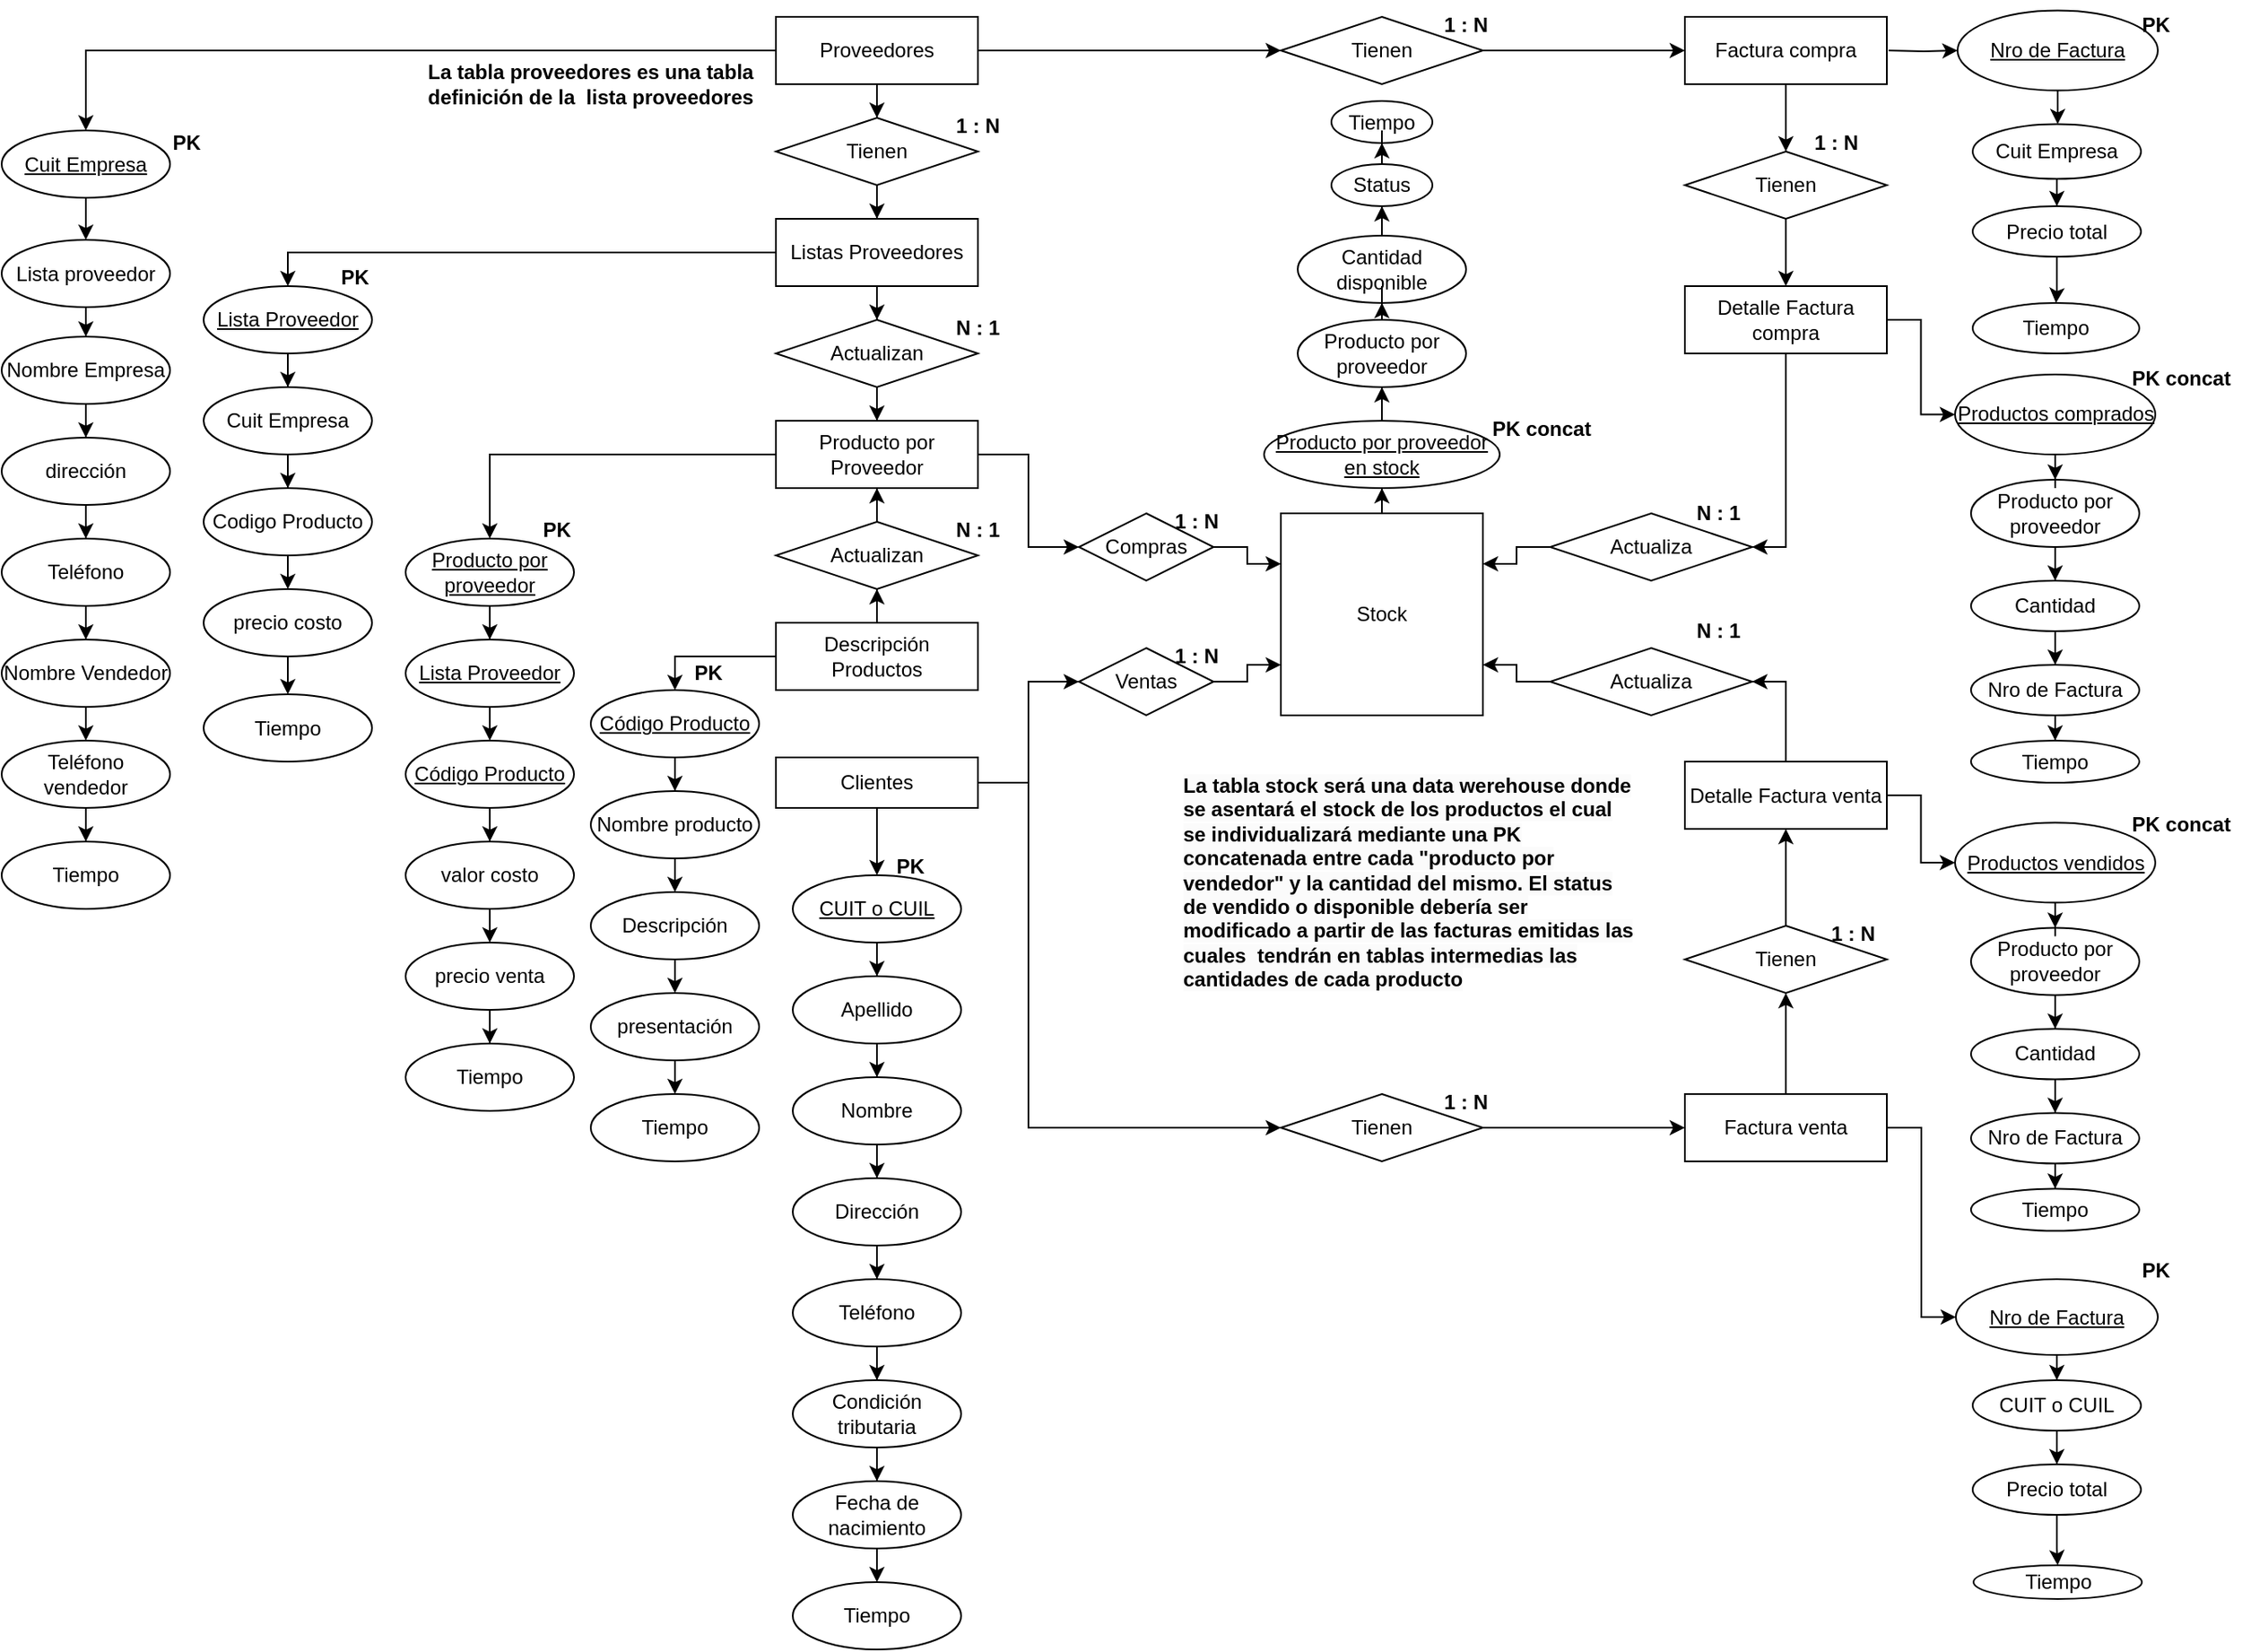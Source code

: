 <mxfile version="21.2.8" type="device">
  <diagram id="FgPYdcFYgUgnHkmNDLdw" name="Página-1">
    <mxGraphModel dx="724" dy="878" grid="1" gridSize="10" guides="1" tooltips="1" connect="1" arrows="1" fold="1" page="1" pageScale="1" pageWidth="827" pageHeight="1169" math="0" shadow="0">
      <root>
        <mxCell id="0" />
        <mxCell id="1" parent="0" />
        <mxCell id="XaFl8BIAk3fpNfS8gTh8-29" style="edgeStyle=orthogonalEdgeStyle;rounded=0;orthogonalLoop=1;jettySize=auto;html=1;" parent="1" source="XaFl8BIAk3fpNfS8gTh8-16" target="XaFl8BIAk3fpNfS8gTh8-20" edge="1">
          <mxGeometry relative="1" as="geometry" />
        </mxCell>
        <mxCell id="XaFl8BIAk3fpNfS8gTh8-33" style="edgeStyle=orthogonalEdgeStyle;rounded=0;orthogonalLoop=1;jettySize=auto;html=1;" parent="1" source="XaFl8BIAk3fpNfS8gTh8-16" target="XaFl8BIAk3fpNfS8gTh8-17" edge="1">
          <mxGeometry relative="1" as="geometry" />
        </mxCell>
        <mxCell id="iETQVbHVjCS1s0NTEEo1-16" style="edgeStyle=orthogonalEdgeStyle;rounded=0;orthogonalLoop=1;jettySize=auto;html=1;entryX=0;entryY=0.5;entryDx=0;entryDy=0;" parent="1" source="XaFl8BIAk3fpNfS8gTh8-16" target="iETQVbHVjCS1s0NTEEo1-15" edge="1">
          <mxGeometry relative="1" as="geometry" />
        </mxCell>
        <mxCell id="XaFl8BIAk3fpNfS8gTh8-16" value="Proveedores" style="whiteSpace=wrap;html=1;align=center;" parent="1" vertex="1">
          <mxGeometry x="500" y="120" width="120" height="40" as="geometry" />
        </mxCell>
        <mxCell id="XaFl8BIAk3fpNfS8gTh8-45" style="edgeStyle=orthogonalEdgeStyle;rounded=0;orthogonalLoop=1;jettySize=auto;html=1;entryX=0.5;entryY=0;entryDx=0;entryDy=0;" parent="1" source="XaFl8BIAk3fpNfS8gTh8-17" target="XaFl8BIAk3fpNfS8gTh8-44" edge="1">
          <mxGeometry relative="1" as="geometry" />
        </mxCell>
        <mxCell id="XaFl8BIAk3fpNfS8gTh8-17" value="Tienen" style="shape=rhombus;perimeter=rhombusPerimeter;whiteSpace=wrap;html=1;align=center;" parent="1" vertex="1">
          <mxGeometry x="500" y="180" width="120" height="40" as="geometry" />
        </mxCell>
        <mxCell id="iETQVbHVjCS1s0NTEEo1-64" style="edgeStyle=orthogonalEdgeStyle;rounded=0;orthogonalLoop=1;jettySize=auto;html=1;entryX=0.5;entryY=0;entryDx=0;entryDy=0;" parent="1" source="XaFl8BIAk3fpNfS8gTh8-20" target="XaFl8BIAk3fpNfS8gTh8-31" edge="1">
          <mxGeometry relative="1" as="geometry" />
        </mxCell>
        <mxCell id="XaFl8BIAk3fpNfS8gTh8-20" value="Cuit Empresa" style="ellipse;whiteSpace=wrap;html=1;align=center;fontStyle=4;" parent="1" vertex="1">
          <mxGeometry x="40" y="187.5" width="100" height="40" as="geometry" />
        </mxCell>
        <mxCell id="XaFl8BIAk3fpNfS8gTh8-21" value="" style="edgeStyle=orthogonalEdgeStyle;rounded=0;orthogonalLoop=1;jettySize=auto;html=1;" parent="1" source="XaFl8BIAk3fpNfS8gTh8-22" target="XaFl8BIAk3fpNfS8gTh8-25" edge="1">
          <mxGeometry relative="1" as="geometry" />
        </mxCell>
        <mxCell id="XaFl8BIAk3fpNfS8gTh8-22" value="dirección" style="ellipse;whiteSpace=wrap;html=1;align=center;" parent="1" vertex="1">
          <mxGeometry x="40" y="370" width="100" height="40" as="geometry" />
        </mxCell>
        <mxCell id="XaFl8BIAk3fpNfS8gTh8-23" style="edgeStyle=orthogonalEdgeStyle;rounded=0;orthogonalLoop=1;jettySize=auto;html=1;entryX=0.5;entryY=0;entryDx=0;entryDy=0;" parent="1" target="XaFl8BIAk3fpNfS8gTh8-27" edge="1">
          <mxGeometry relative="1" as="geometry">
            <mxPoint x="90" y="520" as="sourcePoint" />
          </mxGeometry>
        </mxCell>
        <mxCell id="XaFl8BIAk3fpNfS8gTh8-24" style="edgeStyle=orthogonalEdgeStyle;rounded=0;orthogonalLoop=1;jettySize=auto;html=1;entryX=0.5;entryY=0;entryDx=0;entryDy=0;" parent="1" source="XaFl8BIAk3fpNfS8gTh8-25" target="XaFl8BIAk3fpNfS8gTh8-28" edge="1">
          <mxGeometry relative="1" as="geometry" />
        </mxCell>
        <mxCell id="XaFl8BIAk3fpNfS8gTh8-25" value="Teléfono" style="ellipse;whiteSpace=wrap;html=1;align=center;" parent="1" vertex="1">
          <mxGeometry x="40" y="430" width="100" height="40" as="geometry" />
        </mxCell>
        <mxCell id="iETQVbHVjCS1s0NTEEo1-71" style="edgeStyle=orthogonalEdgeStyle;rounded=0;orthogonalLoop=1;jettySize=auto;html=1;entryX=0.5;entryY=0;entryDx=0;entryDy=0;" parent="1" source="XaFl8BIAk3fpNfS8gTh8-27" target="iETQVbHVjCS1s0NTEEo1-70" edge="1">
          <mxGeometry relative="1" as="geometry" />
        </mxCell>
        <mxCell id="XaFl8BIAk3fpNfS8gTh8-27" value="Teléfono vendedor" style="ellipse;whiteSpace=wrap;html=1;align=center;" parent="1" vertex="1">
          <mxGeometry x="40" y="550" width="100" height="40" as="geometry" />
        </mxCell>
        <mxCell id="XaFl8BIAk3fpNfS8gTh8-28" value="Nombre Vendedor" style="ellipse;whiteSpace=wrap;html=1;align=center;" parent="1" vertex="1">
          <mxGeometry x="40" y="490" width="100" height="40" as="geometry" />
        </mxCell>
        <mxCell id="XaFl8BIAk3fpNfS8gTh8-30" value="&lt;b&gt;PK&lt;/b&gt;" style="text;html=1;strokeColor=none;fillColor=none;align=center;verticalAlign=middle;whiteSpace=wrap;rounded=0;" parent="1" vertex="1">
          <mxGeometry x="120" y="180" width="60" height="30" as="geometry" />
        </mxCell>
        <mxCell id="iETQVbHVjCS1s0NTEEo1-68" style="edgeStyle=orthogonalEdgeStyle;rounded=0;orthogonalLoop=1;jettySize=auto;html=1;entryX=0.5;entryY=0;entryDx=0;entryDy=0;" parent="1" source="XaFl8BIAk3fpNfS8gTh8-31" target="iETQVbHVjCS1s0NTEEo1-67" edge="1">
          <mxGeometry relative="1" as="geometry" />
        </mxCell>
        <mxCell id="XaFl8BIAk3fpNfS8gTh8-31" value="Lista proveedor" style="ellipse;whiteSpace=wrap;html=1;align=center;" parent="1" vertex="1">
          <mxGeometry x="40" y="252.5" width="100" height="40" as="geometry" />
        </mxCell>
        <mxCell id="XaFl8BIAk3fpNfS8gTh8-51" style="edgeStyle=orthogonalEdgeStyle;rounded=0;orthogonalLoop=1;jettySize=auto;html=1;entryX=0.5;entryY=0;entryDx=0;entryDy=0;" parent="1" source="XaFl8BIAk3fpNfS8gTh8-35" target="XaFl8BIAk3fpNfS8gTh8-43" edge="1">
          <mxGeometry relative="1" as="geometry" />
        </mxCell>
        <mxCell id="XaFl8BIAk3fpNfS8gTh8-35" value="Lista Proveedor" style="ellipse;whiteSpace=wrap;html=1;align=center;fontStyle=4;" parent="1" vertex="1">
          <mxGeometry x="160" y="280" width="100" height="40" as="geometry" />
        </mxCell>
        <mxCell id="XaFl8BIAk3fpNfS8gTh8-37" value="Codigo Producto" style="ellipse;whiteSpace=wrap;html=1;align=center;" parent="1" vertex="1">
          <mxGeometry x="160" y="400" width="100" height="40" as="geometry" />
        </mxCell>
        <mxCell id="XaFl8BIAk3fpNfS8gTh8-40" value="&lt;b&gt;PK&lt;/b&gt;" style="text;html=1;strokeColor=none;fillColor=none;align=center;verticalAlign=middle;whiteSpace=wrap;rounded=0;" parent="1" vertex="1">
          <mxGeometry x="220" y="260" width="60" height="30" as="geometry" />
        </mxCell>
        <mxCell id="XaFl8BIAk3fpNfS8gTh8-42" style="edgeStyle=orthogonalEdgeStyle;rounded=0;orthogonalLoop=1;jettySize=auto;html=1;entryX=0.5;entryY=0;entryDx=0;entryDy=0;" parent="1" source="XaFl8BIAk3fpNfS8gTh8-43" target="XaFl8BIAk3fpNfS8gTh8-37" edge="1">
          <mxGeometry relative="1" as="geometry" />
        </mxCell>
        <mxCell id="XaFl8BIAk3fpNfS8gTh8-43" value="Cuit Empresa" style="ellipse;whiteSpace=wrap;html=1;align=center;" parent="1" vertex="1">
          <mxGeometry x="160" y="340" width="100" height="40" as="geometry" />
        </mxCell>
        <mxCell id="XaFl8BIAk3fpNfS8gTh8-46" style="edgeStyle=orthogonalEdgeStyle;rounded=0;orthogonalLoop=1;jettySize=auto;html=1;exitX=0;exitY=0.5;exitDx=0;exitDy=0;entryX=0.5;entryY=0;entryDx=0;entryDy=0;" parent="1" source="XaFl8BIAk3fpNfS8gTh8-44" target="XaFl8BIAk3fpNfS8gTh8-35" edge="1">
          <mxGeometry relative="1" as="geometry" />
        </mxCell>
        <mxCell id="XaFl8BIAk3fpNfS8gTh8-50" style="edgeStyle=orthogonalEdgeStyle;rounded=0;orthogonalLoop=1;jettySize=auto;html=1;entryX=0.5;entryY=0;entryDx=0;entryDy=0;" parent="1" source="XaFl8BIAk3fpNfS8gTh8-44" target="XaFl8BIAk3fpNfS8gTh8-48" edge="1">
          <mxGeometry relative="1" as="geometry" />
        </mxCell>
        <mxCell id="XaFl8BIAk3fpNfS8gTh8-44" value="Listas Proveedores" style="whiteSpace=wrap;html=1;align=center;" parent="1" vertex="1">
          <mxGeometry x="500" y="240" width="120" height="40" as="geometry" />
        </mxCell>
        <mxCell id="XaFl8BIAk3fpNfS8gTh8-47" style="edgeStyle=orthogonalEdgeStyle;rounded=0;orthogonalLoop=1;jettySize=auto;html=1;entryX=0.5;entryY=0;entryDx=0;entryDy=0;" parent="1" source="XaFl8BIAk3fpNfS8gTh8-48" target="XaFl8BIAk3fpNfS8gTh8-49" edge="1">
          <mxGeometry relative="1" as="geometry" />
        </mxCell>
        <mxCell id="XaFl8BIAk3fpNfS8gTh8-48" value="Actualizan" style="shape=rhombus;perimeter=rhombusPerimeter;whiteSpace=wrap;html=1;align=center;" parent="1" vertex="1">
          <mxGeometry x="500" y="300" width="120" height="40" as="geometry" />
        </mxCell>
        <mxCell id="XaFl8BIAk3fpNfS8gTh8-83" style="edgeStyle=orthogonalEdgeStyle;rounded=0;orthogonalLoop=1;jettySize=auto;html=1;entryX=0.5;entryY=0;entryDx=0;entryDy=0;" parent="1" source="XaFl8BIAk3fpNfS8gTh8-49" target="XaFl8BIAk3fpNfS8gTh8-61" edge="1">
          <mxGeometry relative="1" as="geometry" />
        </mxCell>
        <mxCell id="XaFl8BIAk3fpNfS8gTh8-102" style="edgeStyle=orthogonalEdgeStyle;rounded=0;orthogonalLoop=1;jettySize=auto;html=1;entryX=0;entryY=0.5;entryDx=0;entryDy=0;" parent="1" source="XaFl8BIAk3fpNfS8gTh8-49" target="XaFl8BIAk3fpNfS8gTh8-100" edge="1">
          <mxGeometry relative="1" as="geometry" />
        </mxCell>
        <mxCell id="XaFl8BIAk3fpNfS8gTh8-49" value="Producto por Proveedor" style="whiteSpace=wrap;html=1;align=center;" parent="1" vertex="1">
          <mxGeometry x="500" y="360" width="120" height="40" as="geometry" />
        </mxCell>
        <mxCell id="XaFl8BIAk3fpNfS8gTh8-55" style="edgeStyle=orthogonalEdgeStyle;rounded=0;orthogonalLoop=1;jettySize=auto;html=1;entryX=0.5;entryY=1;entryDx=0;entryDy=0;" parent="1" source="XaFl8BIAk3fpNfS8gTh8-53" target="XaFl8BIAk3fpNfS8gTh8-49" edge="1">
          <mxGeometry relative="1" as="geometry" />
        </mxCell>
        <mxCell id="XaFl8BIAk3fpNfS8gTh8-53" value="Actualizan" style="shape=rhombus;perimeter=rhombusPerimeter;whiteSpace=wrap;html=1;align=center;" parent="1" vertex="1">
          <mxGeometry x="500" y="420" width="120" height="40" as="geometry" />
        </mxCell>
        <mxCell id="XaFl8BIAk3fpNfS8gTh8-58" style="edgeStyle=orthogonalEdgeStyle;rounded=0;orthogonalLoop=1;jettySize=auto;html=1;entryX=0.5;entryY=1;entryDx=0;entryDy=0;" parent="1" source="XaFl8BIAk3fpNfS8gTh8-54" target="XaFl8BIAk3fpNfS8gTh8-53" edge="1">
          <mxGeometry relative="1" as="geometry" />
        </mxCell>
        <mxCell id="XaFl8BIAk3fpNfS8gTh8-84" style="edgeStyle=orthogonalEdgeStyle;rounded=0;orthogonalLoop=1;jettySize=auto;html=1;entryX=0.5;entryY=0;entryDx=0;entryDy=0;" parent="1" source="XaFl8BIAk3fpNfS8gTh8-54" target="XaFl8BIAk3fpNfS8gTh8-79" edge="1">
          <mxGeometry relative="1" as="geometry" />
        </mxCell>
        <mxCell id="XaFl8BIAk3fpNfS8gTh8-54" value="Descripción Productos" style="whiteSpace=wrap;html=1;align=center;" parent="1" vertex="1">
          <mxGeometry x="500" y="480" width="120" height="40" as="geometry" />
        </mxCell>
        <mxCell id="XaFl8BIAk3fpNfS8gTh8-56" value="&lt;b&gt;1 : N&lt;/b&gt;" style="text;html=1;strokeColor=none;fillColor=none;align=center;verticalAlign=middle;whiteSpace=wrap;rounded=0;" parent="1" vertex="1">
          <mxGeometry x="590" y="170" width="60" height="30" as="geometry" />
        </mxCell>
        <mxCell id="XaFl8BIAk3fpNfS8gTh8-57" value="&lt;b&gt;N : 1&lt;/b&gt;" style="text;html=1;strokeColor=none;fillColor=none;align=center;verticalAlign=middle;whiteSpace=wrap;rounded=0;" parent="1" vertex="1">
          <mxGeometry x="590" y="290" width="60" height="30" as="geometry" />
        </mxCell>
        <mxCell id="XaFl8BIAk3fpNfS8gTh8-60" style="edgeStyle=orthogonalEdgeStyle;rounded=0;orthogonalLoop=1;jettySize=auto;html=1;entryX=0.5;entryY=0;entryDx=0;entryDy=0;" parent="1" source="XaFl8BIAk3fpNfS8gTh8-61" target="XaFl8BIAk3fpNfS8gTh8-63" edge="1">
          <mxGeometry relative="1" as="geometry" />
        </mxCell>
        <mxCell id="XaFl8BIAk3fpNfS8gTh8-61" value="Producto por proveedor" style="ellipse;whiteSpace=wrap;html=1;align=center;fontStyle=4;" parent="1" vertex="1">
          <mxGeometry x="280" y="430" width="100" height="40" as="geometry" />
        </mxCell>
        <mxCell id="XaFl8BIAk3fpNfS8gTh8-62" value="" style="edgeStyle=orthogonalEdgeStyle;rounded=0;orthogonalLoop=1;jettySize=auto;html=1;" parent="1" source="XaFl8BIAk3fpNfS8gTh8-63" edge="1">
          <mxGeometry relative="1" as="geometry">
            <mxPoint x="330" y="550" as="targetPoint" />
          </mxGeometry>
        </mxCell>
        <mxCell id="XaFl8BIAk3fpNfS8gTh8-63" value="&lt;span style=&quot;text-decoration-line: underline;&quot;&gt;Lista Proveedor&lt;/span&gt;" style="ellipse;whiteSpace=wrap;html=1;align=center;" parent="1" vertex="1">
          <mxGeometry x="280" y="490" width="100" height="40" as="geometry" />
        </mxCell>
        <mxCell id="XaFl8BIAk3fpNfS8gTh8-64" value="valor costo" style="ellipse;whiteSpace=wrap;html=1;align=center;" parent="1" vertex="1">
          <mxGeometry x="280" y="610" width="100" height="40" as="geometry" />
        </mxCell>
        <mxCell id="XaFl8BIAk3fpNfS8gTh8-65" style="edgeStyle=orthogonalEdgeStyle;rounded=0;orthogonalLoop=1;jettySize=auto;html=1;entryX=0.5;entryY=0;entryDx=0;entryDy=0;" parent="1" target="XaFl8BIAk3fpNfS8gTh8-68" edge="1">
          <mxGeometry relative="1" as="geometry">
            <mxPoint x="440" y="680" as="sourcePoint" />
          </mxGeometry>
        </mxCell>
        <mxCell id="XaFl8BIAk3fpNfS8gTh8-86" style="edgeStyle=orthogonalEdgeStyle;rounded=0;orthogonalLoop=1;jettySize=auto;html=1;entryX=0.5;entryY=0;entryDx=0;entryDy=0;" parent="1" source="XaFl8BIAk3fpNfS8gTh8-66" target="XaFl8BIAk3fpNfS8gTh8-64" edge="1">
          <mxGeometry relative="1" as="geometry" />
        </mxCell>
        <mxCell id="XaFl8BIAk3fpNfS8gTh8-66" value="&lt;span style=&quot;text-decoration-line: underline;&quot;&gt;Código Producto&lt;/span&gt;" style="ellipse;whiteSpace=wrap;html=1;align=center;" parent="1" vertex="1">
          <mxGeometry x="280" y="550" width="100" height="40" as="geometry" />
        </mxCell>
        <mxCell id="XaFl8BIAk3fpNfS8gTh8-68" value="presentación" style="ellipse;whiteSpace=wrap;html=1;align=center;" parent="1" vertex="1">
          <mxGeometry x="390" y="700" width="100" height="40" as="geometry" />
        </mxCell>
        <mxCell id="XaFl8BIAk3fpNfS8gTh8-76" value="&lt;b&gt;La tabla proveedores es una tabla definición de la&amp;nbsp; lista proveedores&lt;/b&gt;" style="text;html=1;strokeColor=none;fillColor=none;align=center;verticalAlign=middle;whiteSpace=wrap;rounded=0;" parent="1" vertex="1">
          <mxGeometry x="290" y="120" width="200" height="80" as="geometry" />
        </mxCell>
        <mxCell id="XaFl8BIAk3fpNfS8gTh8-77" value="&lt;b&gt;PK&lt;/b&gt;" style="text;html=1;strokeColor=none;fillColor=none;align=center;verticalAlign=middle;whiteSpace=wrap;rounded=0;" parent="1" vertex="1">
          <mxGeometry x="340" y="410" width="60" height="30" as="geometry" />
        </mxCell>
        <mxCell id="XaFl8BIAk3fpNfS8gTh8-78" style="edgeStyle=orthogonalEdgeStyle;rounded=0;orthogonalLoop=1;jettySize=auto;html=1;entryX=0.5;entryY=0;entryDx=0;entryDy=0;" parent="1" source="XaFl8BIAk3fpNfS8gTh8-79" target="XaFl8BIAk3fpNfS8gTh8-81" edge="1">
          <mxGeometry relative="1" as="geometry" />
        </mxCell>
        <mxCell id="XaFl8BIAk3fpNfS8gTh8-79" value="Código Producto" style="ellipse;whiteSpace=wrap;html=1;align=center;fontStyle=4;" parent="1" vertex="1">
          <mxGeometry x="390" y="520" width="100" height="40" as="geometry" />
        </mxCell>
        <mxCell id="XaFl8BIAk3fpNfS8gTh8-80" value="" style="edgeStyle=orthogonalEdgeStyle;rounded=0;orthogonalLoop=1;jettySize=auto;html=1;" parent="1" source="XaFl8BIAk3fpNfS8gTh8-81" edge="1">
          <mxGeometry relative="1" as="geometry">
            <mxPoint x="440" y="640" as="targetPoint" />
          </mxGeometry>
        </mxCell>
        <mxCell id="XaFl8BIAk3fpNfS8gTh8-81" value="Nombre producto" style="ellipse;whiteSpace=wrap;html=1;align=center;" parent="1" vertex="1">
          <mxGeometry x="390" y="580" width="100" height="40" as="geometry" />
        </mxCell>
        <mxCell id="XaFl8BIAk3fpNfS8gTh8-82" value="Descripción" style="ellipse;whiteSpace=wrap;html=1;align=center;" parent="1" vertex="1">
          <mxGeometry x="390" y="640" width="100" height="40" as="geometry" />
        </mxCell>
        <mxCell id="XaFl8BIAk3fpNfS8gTh8-85" value="&lt;b&gt;PK&lt;/b&gt;" style="text;html=1;strokeColor=none;fillColor=none;align=center;verticalAlign=middle;whiteSpace=wrap;rounded=0;" parent="1" vertex="1">
          <mxGeometry x="430" y="495" width="60" height="30" as="geometry" />
        </mxCell>
        <mxCell id="XaFl8BIAk3fpNfS8gTh8-87" value="&lt;b&gt;N : 1&lt;/b&gt;" style="text;html=1;strokeColor=none;fillColor=none;align=center;verticalAlign=middle;whiteSpace=wrap;rounded=0;" parent="1" vertex="1">
          <mxGeometry x="590" y="410" width="60" height="30" as="geometry" />
        </mxCell>
        <mxCell id="XaFl8BIAk3fpNfS8gTh8-149" style="edgeStyle=orthogonalEdgeStyle;rounded=0;orthogonalLoop=1;jettySize=auto;html=1;entryX=1;entryY=0.25;entryDx=0;entryDy=0;" parent="1" source="XaFl8BIAk3fpNfS8gTh8-88" target="XaFl8BIAk3fpNfS8gTh8-101" edge="1">
          <mxGeometry relative="1" as="geometry" />
        </mxCell>
        <mxCell id="XaFl8BIAk3fpNfS8gTh8-88" value="Actualiza" style="shape=rhombus;perimeter=rhombusPerimeter;whiteSpace=wrap;html=1;align=center;" parent="1" vertex="1">
          <mxGeometry x="960" y="415" width="120" height="40" as="geometry" />
        </mxCell>
        <mxCell id="XaFl8BIAk3fpNfS8gTh8-104" style="edgeStyle=orthogonalEdgeStyle;rounded=0;orthogonalLoop=1;jettySize=auto;html=1;entryX=1;entryY=0.5;entryDx=0;entryDy=0;" parent="1" source="XaFl8BIAk3fpNfS8gTh8-91" target="XaFl8BIAk3fpNfS8gTh8-88" edge="1">
          <mxGeometry relative="1" as="geometry" />
        </mxCell>
        <mxCell id="QpstG0lsvjWGtShzFf4e-35" style="edgeStyle=orthogonalEdgeStyle;rounded=0;orthogonalLoop=1;jettySize=auto;html=1;entryX=0;entryY=0.5;entryDx=0;entryDy=0;" edge="1" parent="1" source="XaFl8BIAk3fpNfS8gTh8-91" target="QpstG0lsvjWGtShzFf4e-34">
          <mxGeometry relative="1" as="geometry" />
        </mxCell>
        <mxCell id="XaFl8BIAk3fpNfS8gTh8-91" value="Detalle Factura compra" style="whiteSpace=wrap;html=1;align=center;" parent="1" vertex="1">
          <mxGeometry x="1040" y="280" width="120" height="40" as="geometry" />
        </mxCell>
        <mxCell id="XaFl8BIAk3fpNfS8gTh8-145" style="edgeStyle=orthogonalEdgeStyle;rounded=0;orthogonalLoop=1;jettySize=auto;html=1;entryX=0;entryY=0.25;entryDx=0;entryDy=0;" parent="1" source="XaFl8BIAk3fpNfS8gTh8-100" target="XaFl8BIAk3fpNfS8gTh8-101" edge="1">
          <mxGeometry relative="1" as="geometry" />
        </mxCell>
        <mxCell id="XaFl8BIAk3fpNfS8gTh8-100" value="Compras" style="shape=rhombus;perimeter=rhombusPerimeter;whiteSpace=wrap;html=1;align=center;" parent="1" vertex="1">
          <mxGeometry x="680" y="415" width="80" height="40" as="geometry" />
        </mxCell>
        <mxCell id="QpstG0lsvjWGtShzFf4e-1" style="edgeStyle=orthogonalEdgeStyle;rounded=0;orthogonalLoop=1;jettySize=auto;html=1;entryX=0.5;entryY=1;entryDx=0;entryDy=0;" edge="1" parent="1" source="XaFl8BIAk3fpNfS8gTh8-101" target="XaFl8BIAk3fpNfS8gTh8-109">
          <mxGeometry relative="1" as="geometry" />
        </mxCell>
        <mxCell id="XaFl8BIAk3fpNfS8gTh8-101" value="Stock" style="whiteSpace=wrap;html=1;align=center;" parent="1" vertex="1">
          <mxGeometry x="800" y="415" width="120" height="120" as="geometry" />
        </mxCell>
        <mxCell id="XaFl8BIAk3fpNfS8gTh8-105" value="&lt;b&gt;1 : N&lt;/b&gt;" style="text;html=1;strokeColor=none;fillColor=none;align=center;verticalAlign=middle;whiteSpace=wrap;rounded=0;" parent="1" vertex="1">
          <mxGeometry x="720" y="405" width="60" height="30" as="geometry" />
        </mxCell>
        <mxCell id="XaFl8BIAk3fpNfS8gTh8-106" value="&lt;b&gt;N : 1&lt;/b&gt;" style="text;html=1;strokeColor=none;fillColor=none;align=center;verticalAlign=middle;whiteSpace=wrap;rounded=0;" parent="1" vertex="1">
          <mxGeometry x="1030" y="400" width="60" height="30" as="geometry" />
        </mxCell>
        <mxCell id="QpstG0lsvjWGtShzFf4e-6" style="edgeStyle=orthogonalEdgeStyle;rounded=0;orthogonalLoop=1;jettySize=auto;html=1;entryX=0.5;entryY=1;entryDx=0;entryDy=0;" edge="1" parent="1" source="XaFl8BIAk3fpNfS8gTh8-109" target="QpstG0lsvjWGtShzFf4e-3">
          <mxGeometry relative="1" as="geometry" />
        </mxCell>
        <mxCell id="XaFl8BIAk3fpNfS8gTh8-109" value="Producto por proveedor en stock" style="ellipse;whiteSpace=wrap;html=1;align=center;fontStyle=4;" parent="1" vertex="1">
          <mxGeometry x="790" y="360" width="140" height="40" as="geometry" />
        </mxCell>
        <mxCell id="QpstG0lsvjWGtShzFf4e-14" style="edgeStyle=orthogonalEdgeStyle;rounded=0;orthogonalLoop=1;jettySize=auto;html=1;entryX=0.5;entryY=1;entryDx=0;entryDy=0;" edge="1" parent="1" source="XaFl8BIAk3fpNfS8gTh8-112" target="QpstG0lsvjWGtShzFf4e-13">
          <mxGeometry relative="1" as="geometry" />
        </mxCell>
        <mxCell id="XaFl8BIAk3fpNfS8gTh8-112" value="Cantidad disponible" style="ellipse;whiteSpace=wrap;html=1;align=center;" parent="1" vertex="1">
          <mxGeometry x="810" y="250" width="100" height="40" as="geometry" />
        </mxCell>
        <mxCell id="XaFl8BIAk3fpNfS8gTh8-120" value="&lt;b&gt;PK concat&lt;/b&gt;" style="text;html=1;strokeColor=none;fillColor=none;align=center;verticalAlign=middle;whiteSpace=wrap;rounded=0;" parent="1" vertex="1">
          <mxGeometry x="910" y="350" width="90" height="30" as="geometry" />
        </mxCell>
        <mxCell id="XaFl8BIAk3fpNfS8gTh8-121" style="edgeStyle=orthogonalEdgeStyle;rounded=0;orthogonalLoop=1;jettySize=auto;html=1;" parent="1" source="XaFl8BIAk3fpNfS8gTh8-122" target="XaFl8BIAk3fpNfS8gTh8-124" edge="1">
          <mxGeometry relative="1" as="geometry" />
        </mxCell>
        <mxCell id="iETQVbHVjCS1s0NTEEo1-22" style="edgeStyle=orthogonalEdgeStyle;rounded=0;orthogonalLoop=1;jettySize=auto;html=1;entryX=0;entryY=0.5;entryDx=0;entryDy=0;" parent="1" source="XaFl8BIAk3fpNfS8gTh8-122" target="iETQVbHVjCS1s0NTEEo1-21" edge="1">
          <mxGeometry relative="1" as="geometry">
            <Array as="points">
              <mxPoint x="650" y="575" />
              <mxPoint x="650" y="780" />
            </Array>
          </mxGeometry>
        </mxCell>
        <mxCell id="QpstG0lsvjWGtShzFf4e-17" style="edgeStyle=orthogonalEdgeStyle;rounded=0;orthogonalLoop=1;jettySize=auto;html=1;exitX=1;exitY=0.5;exitDx=0;exitDy=0;entryX=0;entryY=0.5;entryDx=0;entryDy=0;" edge="1" parent="1" source="XaFl8BIAk3fpNfS8gTh8-122" target="XaFl8BIAk3fpNfS8gTh8-137">
          <mxGeometry relative="1" as="geometry">
            <Array as="points">
              <mxPoint x="650" y="575" />
              <mxPoint x="650" y="515" />
            </Array>
          </mxGeometry>
        </mxCell>
        <mxCell id="XaFl8BIAk3fpNfS8gTh8-122" value="Clientes" style="whiteSpace=wrap;html=1;align=center;" parent="1" vertex="1">
          <mxGeometry x="500" y="560" width="120" height="30" as="geometry" />
        </mxCell>
        <mxCell id="XaFl8BIAk3fpNfS8gTh8-123" style="edgeStyle=orthogonalEdgeStyle;rounded=0;orthogonalLoop=1;jettySize=auto;html=1;entryX=0.5;entryY=0;entryDx=0;entryDy=0;" parent="1" source="XaFl8BIAk3fpNfS8gTh8-124" target="XaFl8BIAk3fpNfS8gTh8-126" edge="1">
          <mxGeometry relative="1" as="geometry" />
        </mxCell>
        <mxCell id="XaFl8BIAk3fpNfS8gTh8-124" value="CUIT o CUIL" style="ellipse;whiteSpace=wrap;html=1;align=center;fontStyle=4;" parent="1" vertex="1">
          <mxGeometry x="510" y="630" width="100" height="40" as="geometry" />
        </mxCell>
        <mxCell id="XaFl8BIAk3fpNfS8gTh8-125" value="" style="edgeStyle=orthogonalEdgeStyle;rounded=0;orthogonalLoop=1;jettySize=auto;html=1;" parent="1" source="XaFl8BIAk3fpNfS8gTh8-126" target="XaFl8BIAk3fpNfS8gTh8-128" edge="1">
          <mxGeometry relative="1" as="geometry" />
        </mxCell>
        <mxCell id="XaFl8BIAk3fpNfS8gTh8-126" value="Apellido" style="ellipse;whiteSpace=wrap;html=1;align=center;" parent="1" vertex="1">
          <mxGeometry x="510" y="690" width="100" height="40" as="geometry" />
        </mxCell>
        <mxCell id="XaFl8BIAk3fpNfS8gTh8-127" style="edgeStyle=orthogonalEdgeStyle;rounded=0;orthogonalLoop=1;jettySize=auto;html=1;entryX=0.5;entryY=0;entryDx=0;entryDy=0;" parent="1" source="XaFl8BIAk3fpNfS8gTh8-128" target="XaFl8BIAk3fpNfS8gTh8-130" edge="1">
          <mxGeometry relative="1" as="geometry" />
        </mxCell>
        <mxCell id="XaFl8BIAk3fpNfS8gTh8-128" value="Nombre" style="ellipse;whiteSpace=wrap;html=1;align=center;" parent="1" vertex="1">
          <mxGeometry x="510" y="750" width="100" height="40" as="geometry" />
        </mxCell>
        <mxCell id="XaFl8BIAk3fpNfS8gTh8-129" style="edgeStyle=orthogonalEdgeStyle;rounded=0;orthogonalLoop=1;jettySize=auto;html=1;entryX=0.5;entryY=0;entryDx=0;entryDy=0;" parent="1" source="XaFl8BIAk3fpNfS8gTh8-130" target="XaFl8BIAk3fpNfS8gTh8-132" edge="1">
          <mxGeometry relative="1" as="geometry" />
        </mxCell>
        <mxCell id="XaFl8BIAk3fpNfS8gTh8-130" value="Dirección" style="ellipse;whiteSpace=wrap;html=1;align=center;" parent="1" vertex="1">
          <mxGeometry x="510" y="810" width="100" height="40" as="geometry" />
        </mxCell>
        <mxCell id="XaFl8BIAk3fpNfS8gTh8-131" value="" style="edgeStyle=orthogonalEdgeStyle;rounded=0;orthogonalLoop=1;jettySize=auto;html=1;" parent="1" source="XaFl8BIAk3fpNfS8gTh8-132" target="XaFl8BIAk3fpNfS8gTh8-134" edge="1">
          <mxGeometry relative="1" as="geometry" />
        </mxCell>
        <mxCell id="XaFl8BIAk3fpNfS8gTh8-132" value="Teléfono" style="ellipse;whiteSpace=wrap;html=1;align=center;" parent="1" vertex="1">
          <mxGeometry x="510" y="870" width="100" height="40" as="geometry" />
        </mxCell>
        <mxCell id="XaFl8BIAk3fpNfS8gTh8-133" style="edgeStyle=orthogonalEdgeStyle;rounded=0;orthogonalLoop=1;jettySize=auto;html=1;entryX=0.5;entryY=0;entryDx=0;entryDy=0;" parent="1" source="XaFl8BIAk3fpNfS8gTh8-134" target="XaFl8BIAk3fpNfS8gTh8-135" edge="1">
          <mxGeometry relative="1" as="geometry" />
        </mxCell>
        <mxCell id="XaFl8BIAk3fpNfS8gTh8-134" value="Condición tributaria" style="ellipse;whiteSpace=wrap;html=1;align=center;" parent="1" vertex="1">
          <mxGeometry x="510" y="930" width="100" height="40" as="geometry" />
        </mxCell>
        <mxCell id="XaFl8BIAk3fpNfS8gTh8-135" value="Fecha de nacimiento" style="ellipse;whiteSpace=wrap;html=1;align=center;" parent="1" vertex="1">
          <mxGeometry x="510" y="990" width="100" height="40" as="geometry" />
        </mxCell>
        <mxCell id="XaFl8BIAk3fpNfS8gTh8-136" value="&lt;b&gt;PK&lt;/b&gt;" style="text;html=1;strokeColor=none;fillColor=none;align=center;verticalAlign=middle;whiteSpace=wrap;rounded=0;" parent="1" vertex="1">
          <mxGeometry x="550" y="610" width="60" height="30" as="geometry" />
        </mxCell>
        <mxCell id="XaFl8BIAk3fpNfS8gTh8-148" style="edgeStyle=orthogonalEdgeStyle;rounded=0;orthogonalLoop=1;jettySize=auto;html=1;entryX=0;entryY=0.75;entryDx=0;entryDy=0;" parent="1" source="XaFl8BIAk3fpNfS8gTh8-137" target="XaFl8BIAk3fpNfS8gTh8-101" edge="1">
          <mxGeometry relative="1" as="geometry" />
        </mxCell>
        <mxCell id="XaFl8BIAk3fpNfS8gTh8-137" value="Ventas" style="shape=rhombus;perimeter=rhombusPerimeter;whiteSpace=wrap;html=1;align=center;" parent="1" vertex="1">
          <mxGeometry x="680" y="495" width="80" height="40" as="geometry" />
        </mxCell>
        <mxCell id="XaFl8BIAk3fpNfS8gTh8-150" style="edgeStyle=orthogonalEdgeStyle;rounded=0;orthogonalLoop=1;jettySize=auto;html=1;entryX=1;entryY=0.75;entryDx=0;entryDy=0;" parent="1" source="XaFl8BIAk3fpNfS8gTh8-141" target="XaFl8BIAk3fpNfS8gTh8-101" edge="1">
          <mxGeometry relative="1" as="geometry" />
        </mxCell>
        <mxCell id="XaFl8BIAk3fpNfS8gTh8-141" value="Actualiza" style="shape=rhombus;perimeter=rhombusPerimeter;whiteSpace=wrap;html=1;align=center;" parent="1" vertex="1">
          <mxGeometry x="960" y="495" width="120" height="40" as="geometry" />
        </mxCell>
        <mxCell id="QpstG0lsvjWGtShzFf4e-16" style="edgeStyle=orthogonalEdgeStyle;rounded=0;orthogonalLoop=1;jettySize=auto;html=1;entryX=1;entryY=0.5;entryDx=0;entryDy=0;" edge="1" parent="1" source="XaFl8BIAk3fpNfS8gTh8-143" target="XaFl8BIAk3fpNfS8gTh8-141">
          <mxGeometry relative="1" as="geometry" />
        </mxCell>
        <mxCell id="QpstG0lsvjWGtShzFf4e-52" style="edgeStyle=orthogonalEdgeStyle;rounded=0;orthogonalLoop=1;jettySize=auto;html=1;entryX=0;entryY=0.5;entryDx=0;entryDy=0;" edge="1" parent="1" source="XaFl8BIAk3fpNfS8gTh8-143" target="QpstG0lsvjWGtShzFf4e-51">
          <mxGeometry relative="1" as="geometry" />
        </mxCell>
        <mxCell id="XaFl8BIAk3fpNfS8gTh8-143" value="Detalle Factura venta" style="whiteSpace=wrap;html=1;align=center;" parent="1" vertex="1">
          <mxGeometry x="1040" y="562.5" width="120" height="40" as="geometry" />
        </mxCell>
        <mxCell id="XaFl8BIAk3fpNfS8gTh8-144" value="&lt;b&gt;N : 1&lt;/b&gt;" style="text;html=1;strokeColor=none;fillColor=none;align=center;verticalAlign=middle;whiteSpace=wrap;rounded=0;" parent="1" vertex="1">
          <mxGeometry x="1030" y="470" width="60" height="30" as="geometry" />
        </mxCell>
        <mxCell id="iETQVbHVjCS1s0NTEEo1-41" style="edgeStyle=orthogonalEdgeStyle;rounded=0;orthogonalLoop=1;jettySize=auto;html=1;entryX=0.5;entryY=0;entryDx=0;entryDy=0;" parent="1" source="iETQVbHVjCS1s0NTEEo1-2" target="iETQVbHVjCS1s0NTEEo1-32" edge="1">
          <mxGeometry relative="1" as="geometry" />
        </mxCell>
        <mxCell id="iETQVbHVjCS1s0NTEEo1-2" value="Nro de Factura" style="ellipse;whiteSpace=wrap;html=1;align=center;fontStyle=4;" parent="1" vertex="1">
          <mxGeometry x="1201" y="870" width="120" height="45" as="geometry" />
        </mxCell>
        <mxCell id="iETQVbHVjCS1s0NTEEo1-20" style="edgeStyle=orthogonalEdgeStyle;rounded=0;orthogonalLoop=1;jettySize=auto;html=1;" parent="1" source="iETQVbHVjCS1s0NTEEo1-8" target="XaFl8BIAk3fpNfS8gTh8-91" edge="1">
          <mxGeometry relative="1" as="geometry" />
        </mxCell>
        <mxCell id="iETQVbHVjCS1s0NTEEo1-8" value="Tienen" style="shape=rhombus;perimeter=rhombusPerimeter;whiteSpace=wrap;html=1;align=center;" parent="1" vertex="1">
          <mxGeometry x="1040" y="200" width="120" height="40" as="geometry" />
        </mxCell>
        <mxCell id="iETQVbHVjCS1s0NTEEo1-18" style="edgeStyle=orthogonalEdgeStyle;rounded=0;orthogonalLoop=1;jettySize=auto;html=1;entryX=0.5;entryY=0;entryDx=0;entryDy=0;" parent="1" source="iETQVbHVjCS1s0NTEEo1-10" target="iETQVbHVjCS1s0NTEEo1-8" edge="1">
          <mxGeometry relative="1" as="geometry" />
        </mxCell>
        <mxCell id="iETQVbHVjCS1s0NTEEo1-10" value="Factura compra" style="whiteSpace=wrap;html=1;align=center;" parent="1" vertex="1">
          <mxGeometry x="1040" y="120" width="120" height="40" as="geometry" />
        </mxCell>
        <mxCell id="iETQVbHVjCS1s0NTEEo1-46" style="edgeStyle=orthogonalEdgeStyle;rounded=0;orthogonalLoop=1;jettySize=auto;html=1;entryX=0;entryY=0.5;entryDx=0;entryDy=0;" parent="1" source="iETQVbHVjCS1s0NTEEo1-15" target="iETQVbHVjCS1s0NTEEo1-10" edge="1">
          <mxGeometry relative="1" as="geometry" />
        </mxCell>
        <mxCell id="iETQVbHVjCS1s0NTEEo1-15" value="Tienen" style="shape=rhombus;perimeter=rhombusPerimeter;whiteSpace=wrap;html=1;align=center;" parent="1" vertex="1">
          <mxGeometry x="800" y="120" width="120" height="40" as="geometry" />
        </mxCell>
        <mxCell id="iETQVbHVjCS1s0NTEEo1-47" style="edgeStyle=orthogonalEdgeStyle;rounded=0;orthogonalLoop=1;jettySize=auto;html=1;entryX=0;entryY=0.5;entryDx=0;entryDy=0;" parent="1" source="iETQVbHVjCS1s0NTEEo1-21" target="iETQVbHVjCS1s0NTEEo1-24" edge="1">
          <mxGeometry relative="1" as="geometry" />
        </mxCell>
        <mxCell id="iETQVbHVjCS1s0NTEEo1-21" value="Tienen" style="shape=rhombus;perimeter=rhombusPerimeter;whiteSpace=wrap;html=1;align=center;" parent="1" vertex="1">
          <mxGeometry x="800" y="760" width="120" height="40" as="geometry" />
        </mxCell>
        <mxCell id="iETQVbHVjCS1s0NTEEo1-27" style="edgeStyle=orthogonalEdgeStyle;rounded=0;orthogonalLoop=1;jettySize=auto;html=1;entryX=0.5;entryY=1;entryDx=0;entryDy=0;" parent="1" source="iETQVbHVjCS1s0NTEEo1-24" target="iETQVbHVjCS1s0NTEEo1-26" edge="1">
          <mxGeometry relative="1" as="geometry" />
        </mxCell>
        <mxCell id="iETQVbHVjCS1s0NTEEo1-30" style="edgeStyle=orthogonalEdgeStyle;rounded=0;orthogonalLoop=1;jettySize=auto;html=1;entryX=0;entryY=0.5;entryDx=0;entryDy=0;" parent="1" source="iETQVbHVjCS1s0NTEEo1-24" target="iETQVbHVjCS1s0NTEEo1-2" edge="1">
          <mxGeometry relative="1" as="geometry" />
        </mxCell>
        <mxCell id="iETQVbHVjCS1s0NTEEo1-24" value="Factura venta" style="whiteSpace=wrap;html=1;align=center;" parent="1" vertex="1">
          <mxGeometry x="1040" y="760" width="120" height="40" as="geometry" />
        </mxCell>
        <mxCell id="iETQVbHVjCS1s0NTEEo1-28" style="edgeStyle=orthogonalEdgeStyle;rounded=0;orthogonalLoop=1;jettySize=auto;html=1;entryX=0.5;entryY=1;entryDx=0;entryDy=0;" parent="1" source="iETQVbHVjCS1s0NTEEo1-26" target="XaFl8BIAk3fpNfS8gTh8-143" edge="1">
          <mxGeometry relative="1" as="geometry" />
        </mxCell>
        <mxCell id="iETQVbHVjCS1s0NTEEo1-26" value="Tienen" style="shape=rhombus;perimeter=rhombusPerimeter;whiteSpace=wrap;html=1;align=center;" parent="1" vertex="1">
          <mxGeometry x="1040" y="660" width="120" height="40" as="geometry" />
        </mxCell>
        <mxCell id="iETQVbHVjCS1s0NTEEo1-34" style="edgeStyle=orthogonalEdgeStyle;rounded=0;orthogonalLoop=1;jettySize=auto;html=1;entryX=0.5;entryY=0;entryDx=0;entryDy=0;" parent="1" source="iETQVbHVjCS1s0NTEEo1-32" target="iETQVbHVjCS1s0NTEEo1-33" edge="1">
          <mxGeometry relative="1" as="geometry" />
        </mxCell>
        <mxCell id="iETQVbHVjCS1s0NTEEo1-32" value="CUIT o CUIL" style="ellipse;whiteSpace=wrap;html=1;align=center;" parent="1" vertex="1">
          <mxGeometry x="1211" y="930" width="100" height="30" as="geometry" />
        </mxCell>
        <mxCell id="QpstG0lsvjWGtShzFf4e-41" style="edgeStyle=orthogonalEdgeStyle;rounded=0;orthogonalLoop=1;jettySize=auto;html=1;entryX=0.5;entryY=0;entryDx=0;entryDy=0;" edge="1" parent="1" source="iETQVbHVjCS1s0NTEEo1-33" target="iETQVbHVjCS1s0NTEEo1-90">
          <mxGeometry relative="1" as="geometry" />
        </mxCell>
        <mxCell id="iETQVbHVjCS1s0NTEEo1-33" value="Precio total" style="ellipse;whiteSpace=wrap;html=1;align=center;" parent="1" vertex="1">
          <mxGeometry x="1211" y="980" width="100" height="30" as="geometry" />
        </mxCell>
        <mxCell id="QpstG0lsvjWGtShzFf4e-20" style="edgeStyle=orthogonalEdgeStyle;rounded=0;orthogonalLoop=1;jettySize=auto;html=1;entryX=0.5;entryY=0;entryDx=0;entryDy=0;" edge="1" parent="1" source="iETQVbHVjCS1s0NTEEo1-50" target="QpstG0lsvjWGtShzFf4e-19">
          <mxGeometry relative="1" as="geometry" />
        </mxCell>
        <mxCell id="iETQVbHVjCS1s0NTEEo1-50" value="Producto por proveedor" style="ellipse;whiteSpace=wrap;html=1;align=center;" parent="1" vertex="1">
          <mxGeometry x="1210" y="395.0" width="100" height="40" as="geometry" />
        </mxCell>
        <mxCell id="QpstG0lsvjWGtShzFf4e-38" style="edgeStyle=orthogonalEdgeStyle;rounded=0;orthogonalLoop=1;jettySize=auto;html=1;entryX=0.5;entryY=0;entryDx=0;entryDy=0;" edge="1" parent="1" source="iETQVbHVjCS1s0NTEEo1-51" target="iETQVbHVjCS1s0NTEEo1-81">
          <mxGeometry relative="1" as="geometry" />
        </mxCell>
        <mxCell id="iETQVbHVjCS1s0NTEEo1-51" value="Nro de Factura" style="ellipse;whiteSpace=wrap;html=1;align=center;" parent="1" vertex="1">
          <mxGeometry x="1210" y="505" width="100" height="30" as="geometry" />
        </mxCell>
        <mxCell id="iETQVbHVjCS1s0NTEEo1-52" style="edgeStyle=orthogonalEdgeStyle;rounded=0;orthogonalLoop=1;jettySize=auto;html=1;exitX=0.5;exitY=1;exitDx=0;exitDy=0;" parent="1" source="iETQVbHVjCS1s0NTEEo1-51" target="iETQVbHVjCS1s0NTEEo1-51" edge="1">
          <mxGeometry relative="1" as="geometry" />
        </mxCell>
        <mxCell id="iETQVbHVjCS1s0NTEEo1-114" style="edgeStyle=orthogonalEdgeStyle;rounded=0;orthogonalLoop=1;jettySize=auto;html=1;entryX=0.5;entryY=0;entryDx=0;entryDy=0;" parent="1" source="iETQVbHVjCS1s0NTEEo1-54" target="iETQVbHVjCS1s0NTEEo1-57" edge="1">
          <mxGeometry relative="1" as="geometry" />
        </mxCell>
        <mxCell id="iETQVbHVjCS1s0NTEEo1-54" value="Nro de Factura" style="ellipse;whiteSpace=wrap;html=1;align=center;fontStyle=4;" parent="1" vertex="1">
          <mxGeometry x="1202" y="116.25" width="119" height="47.5" as="geometry" />
        </mxCell>
        <mxCell id="iETQVbHVjCS1s0NTEEo1-55" style="edgeStyle=orthogonalEdgeStyle;rounded=0;orthogonalLoop=1;jettySize=auto;html=1;entryX=0;entryY=0.5;entryDx=0;entryDy=0;" parent="1" target="iETQVbHVjCS1s0NTEEo1-54" edge="1">
          <mxGeometry relative="1" as="geometry">
            <mxPoint x="1161" y="140" as="sourcePoint" />
          </mxGeometry>
        </mxCell>
        <mxCell id="QpstG0lsvjWGtShzFf4e-30" style="edgeStyle=orthogonalEdgeStyle;rounded=0;orthogonalLoop=1;jettySize=auto;html=1;entryX=0.5;entryY=0;entryDx=0;entryDy=0;" edge="1" parent="1" source="iETQVbHVjCS1s0NTEEo1-57" target="iETQVbHVjCS1s0NTEEo1-58">
          <mxGeometry relative="1" as="geometry" />
        </mxCell>
        <mxCell id="iETQVbHVjCS1s0NTEEo1-57" value="Cuit Empresa" style="ellipse;whiteSpace=wrap;html=1;align=center;" parent="1" vertex="1">
          <mxGeometry x="1211" y="183.75" width="100" height="32.5" as="geometry" />
        </mxCell>
        <mxCell id="QpstG0lsvjWGtShzFf4e-33" style="edgeStyle=orthogonalEdgeStyle;rounded=0;orthogonalLoop=1;jettySize=auto;html=1;entryX=0.5;entryY=0;entryDx=0;entryDy=0;" edge="1" parent="1" source="iETQVbHVjCS1s0NTEEo1-58" target="iETQVbHVjCS1s0NTEEo1-84">
          <mxGeometry relative="1" as="geometry" />
        </mxCell>
        <mxCell id="iETQVbHVjCS1s0NTEEo1-58" value="Precio total" style="ellipse;whiteSpace=wrap;html=1;align=center;" parent="1" vertex="1">
          <mxGeometry x="1211" y="232.5" width="100" height="30" as="geometry" />
        </mxCell>
        <mxCell id="iETQVbHVjCS1s0NTEEo1-59" value="&lt;b&gt;1 : N&lt;/b&gt;" style="text;html=1;strokeColor=none;fillColor=none;align=center;verticalAlign=middle;whiteSpace=wrap;rounded=0;" parent="1" vertex="1">
          <mxGeometry x="720" y="485" width="60" height="30" as="geometry" />
        </mxCell>
        <mxCell id="iETQVbHVjCS1s0NTEEo1-60" value="&lt;b&gt;1 : N&lt;/b&gt;" style="text;html=1;strokeColor=none;fillColor=none;align=center;verticalAlign=middle;whiteSpace=wrap;rounded=0;" parent="1" vertex="1">
          <mxGeometry x="880" y="750" width="60" height="30" as="geometry" />
        </mxCell>
        <mxCell id="iETQVbHVjCS1s0NTEEo1-61" value="&lt;b&gt;1 : N&lt;/b&gt;" style="text;html=1;strokeColor=none;fillColor=none;align=center;verticalAlign=middle;whiteSpace=wrap;rounded=0;" parent="1" vertex="1">
          <mxGeometry x="880" y="110" width="60" height="30" as="geometry" />
        </mxCell>
        <mxCell id="iETQVbHVjCS1s0NTEEo1-62" value="&lt;b&gt;1 : N&lt;/b&gt;" style="text;html=1;strokeColor=none;fillColor=none;align=center;verticalAlign=middle;whiteSpace=wrap;rounded=0;" parent="1" vertex="1">
          <mxGeometry x="1100" y="180" width="60" height="30" as="geometry" />
        </mxCell>
        <mxCell id="iETQVbHVjCS1s0NTEEo1-63" value="&lt;b&gt;1 : N&lt;/b&gt;" style="text;html=1;strokeColor=none;fillColor=none;align=center;verticalAlign=middle;whiteSpace=wrap;rounded=0;" parent="1" vertex="1">
          <mxGeometry x="1110" y="650" width="60" height="30" as="geometry" />
        </mxCell>
        <mxCell id="iETQVbHVjCS1s0NTEEo1-69" style="edgeStyle=orthogonalEdgeStyle;rounded=0;orthogonalLoop=1;jettySize=auto;html=1;entryX=0.5;entryY=0;entryDx=0;entryDy=0;" parent="1" source="iETQVbHVjCS1s0NTEEo1-67" target="XaFl8BIAk3fpNfS8gTh8-22" edge="1">
          <mxGeometry relative="1" as="geometry" />
        </mxCell>
        <mxCell id="iETQVbHVjCS1s0NTEEo1-67" value="Nombre Empresa" style="ellipse;whiteSpace=wrap;html=1;align=center;" parent="1" vertex="1">
          <mxGeometry x="40" y="310" width="100" height="40" as="geometry" />
        </mxCell>
        <mxCell id="iETQVbHVjCS1s0NTEEo1-70" value="Tiempo" style="ellipse;whiteSpace=wrap;html=1;align=center;" parent="1" vertex="1">
          <mxGeometry x="40" y="610" width="100" height="40" as="geometry" />
        </mxCell>
        <mxCell id="iETQVbHVjCS1s0NTEEo1-72" style="edgeStyle=orthogonalEdgeStyle;rounded=0;orthogonalLoop=1;jettySize=auto;html=1;entryX=0.5;entryY=0;entryDx=0;entryDy=0;" parent="1" source="XaFl8BIAk3fpNfS8gTh8-41" target="iETQVbHVjCS1s0NTEEo1-73" edge="1">
          <mxGeometry relative="1" as="geometry">
            <mxPoint x="210" y="500" as="sourcePoint" />
          </mxGeometry>
        </mxCell>
        <mxCell id="iETQVbHVjCS1s0NTEEo1-73" value="Tiempo" style="ellipse;whiteSpace=wrap;html=1;align=center;" parent="1" vertex="1">
          <mxGeometry x="160" y="522.5" width="100" height="40" as="geometry" />
        </mxCell>
        <mxCell id="iETQVbHVjCS1s0NTEEo1-74" style="edgeStyle=orthogonalEdgeStyle;rounded=0;orthogonalLoop=1;jettySize=auto;html=1;entryX=0.5;entryY=0;entryDx=0;entryDy=0;" parent="1" target="iETQVbHVjCS1s0NTEEo1-75" edge="1">
          <mxGeometry relative="1" as="geometry">
            <mxPoint x="330" y="650" as="sourcePoint" />
          </mxGeometry>
        </mxCell>
        <mxCell id="QpstG0lsvjWGtShzFf4e-10" style="edgeStyle=orthogonalEdgeStyle;rounded=0;orthogonalLoop=1;jettySize=auto;html=1;entryX=0.5;entryY=0;entryDx=0;entryDy=0;" edge="1" parent="1" source="iETQVbHVjCS1s0NTEEo1-75" target="QpstG0lsvjWGtShzFf4e-9">
          <mxGeometry relative="1" as="geometry" />
        </mxCell>
        <mxCell id="iETQVbHVjCS1s0NTEEo1-75" value="precio venta" style="ellipse;whiteSpace=wrap;html=1;align=center;" parent="1" vertex="1">
          <mxGeometry x="280" y="670" width="100" height="40" as="geometry" />
        </mxCell>
        <mxCell id="iETQVbHVjCS1s0NTEEo1-76" style="edgeStyle=orthogonalEdgeStyle;rounded=0;orthogonalLoop=1;jettySize=auto;html=1;entryX=0.5;entryY=0;entryDx=0;entryDy=0;" parent="1" target="iETQVbHVjCS1s0NTEEo1-77" edge="1">
          <mxGeometry relative="1" as="geometry">
            <mxPoint x="440" y="740" as="sourcePoint" />
          </mxGeometry>
        </mxCell>
        <mxCell id="iETQVbHVjCS1s0NTEEo1-77" value="Tiempo" style="ellipse;whiteSpace=wrap;html=1;align=center;" parent="1" vertex="1">
          <mxGeometry x="390" y="760" width="100" height="40" as="geometry" />
        </mxCell>
        <mxCell id="iETQVbHVjCS1s0NTEEo1-78" style="edgeStyle=orthogonalEdgeStyle;rounded=0;orthogonalLoop=1;jettySize=auto;html=1;entryX=0.5;entryY=0;entryDx=0;entryDy=0;" parent="1" target="iETQVbHVjCS1s0NTEEo1-79" edge="1">
          <mxGeometry relative="1" as="geometry">
            <mxPoint x="560" y="1030" as="sourcePoint" />
          </mxGeometry>
        </mxCell>
        <mxCell id="iETQVbHVjCS1s0NTEEo1-79" value="Tiempo" style="ellipse;whiteSpace=wrap;html=1;align=center;" parent="1" vertex="1">
          <mxGeometry x="510" y="1050" width="100" height="40" as="geometry" />
        </mxCell>
        <mxCell id="iETQVbHVjCS1s0NTEEo1-81" value="Tiempo" style="ellipse;whiteSpace=wrap;html=1;align=center;" parent="1" vertex="1">
          <mxGeometry x="1210" y="550" width="100" height="25" as="geometry" />
        </mxCell>
        <mxCell id="iETQVbHVjCS1s0NTEEo1-82" style="edgeStyle=orthogonalEdgeStyle;rounded=0;orthogonalLoop=1;jettySize=auto;html=1;exitX=0.5;exitY=1;exitDx=0;exitDy=0;" parent="1" edge="1">
          <mxGeometry relative="1" as="geometry">
            <mxPoint x="1261" y="290" as="sourcePoint" />
            <mxPoint x="1261" y="290" as="targetPoint" />
          </mxGeometry>
        </mxCell>
        <mxCell id="iETQVbHVjCS1s0NTEEo1-84" value="Tiempo" style="ellipse;whiteSpace=wrap;html=1;align=center;" parent="1" vertex="1">
          <mxGeometry x="1211" y="290" width="99" height="30" as="geometry" />
        </mxCell>
        <mxCell id="iETQVbHVjCS1s0NTEEo1-88" style="edgeStyle=orthogonalEdgeStyle;rounded=0;orthogonalLoop=1;jettySize=auto;html=1;exitX=0.5;exitY=1;exitDx=0;exitDy=0;" parent="1" edge="1">
          <mxGeometry relative="1" as="geometry">
            <mxPoint x="1261" y="1030" as="sourcePoint" />
            <mxPoint x="1261" y="1030" as="targetPoint" />
          </mxGeometry>
        </mxCell>
        <mxCell id="iETQVbHVjCS1s0NTEEo1-90" value="Tiempo" style="ellipse;whiteSpace=wrap;html=1;align=center;" parent="1" vertex="1">
          <mxGeometry x="1211.5" y="1040" width="100" height="20" as="geometry" />
        </mxCell>
        <mxCell id="iETQVbHVjCS1s0NTEEo1-91" value="Tiempo" style="ellipse;whiteSpace=wrap;html=1;align=center;" parent="1" vertex="1">
          <mxGeometry x="830" y="170" width="60" height="25" as="geometry" />
        </mxCell>
        <mxCell id="iETQVbHVjCS1s0NTEEo1-93" value="" style="edgeStyle=orthogonalEdgeStyle;rounded=0;orthogonalLoop=1;jettySize=auto;html=1;entryX=0.5;entryY=0;entryDx=0;entryDy=0;" parent="1" target="XaFl8BIAk3fpNfS8gTh8-41" edge="1">
          <mxGeometry relative="1" as="geometry">
            <mxPoint x="210" y="440" as="sourcePoint" />
            <mxPoint x="210" y="569" as="targetPoint" />
          </mxGeometry>
        </mxCell>
        <mxCell id="XaFl8BIAk3fpNfS8gTh8-41" value="precio costo" style="ellipse;whiteSpace=wrap;html=1;align=center;" parent="1" vertex="1">
          <mxGeometry x="160" y="460" width="100" height="40" as="geometry" />
        </mxCell>
        <mxCell id="iETQVbHVjCS1s0NTEEo1-95" value="&lt;b&gt;PK&lt;/b&gt;" style="text;html=1;strokeColor=none;fillColor=none;align=center;verticalAlign=middle;whiteSpace=wrap;rounded=0;" parent="1" vertex="1">
          <mxGeometry x="1290" y="110" width="60" height="30" as="geometry" />
        </mxCell>
        <mxCell id="iETQVbHVjCS1s0NTEEo1-96" value="&lt;b&gt;PK concat&lt;/b&gt;" style="text;html=1;strokeColor=none;fillColor=none;align=center;verticalAlign=middle;whiteSpace=wrap;rounded=0;" parent="1" vertex="1">
          <mxGeometry x="1300" y="320" width="70" height="30" as="geometry" />
        </mxCell>
        <mxCell id="iETQVbHVjCS1s0NTEEo1-98" value="&lt;b&gt;PK&lt;/b&gt;" style="text;html=1;strokeColor=none;fillColor=none;align=center;verticalAlign=middle;whiteSpace=wrap;rounded=0;" parent="1" vertex="1">
          <mxGeometry x="1290" y="850" width="60" height="30" as="geometry" />
        </mxCell>
        <mxCell id="VAsOoRxcdqT8i7x3UbxG-1" value="&lt;b style=&quot;border-color: var(--border-color); color: rgb(0, 0, 0); font-family: Helvetica; font-size: 12px; font-style: normal; font-variant-ligatures: normal; font-variant-caps: normal; letter-spacing: normal; orphans: 2; text-align: center; text-indent: 0px; text-transform: none; widows: 2; word-spacing: 0px; -webkit-text-stroke-width: 0px; background-color: rgb(251, 251, 251); text-decoration-thickness: initial; text-decoration-style: initial; text-decoration-color: initial;&quot;&gt;La tabla stock será una data werehouse donde se asentará el stock de los productos el cual se individualizará mediante una PK concatenada entre cada &quot;producto por vendedor&quot; y la cantidad del mismo. El status de vendido o disponible debería ser modificado a partir de las facturas emitidas las cuales&amp;nbsp; tendrán en tablas intermedias las cantidades de cada producto&lt;/b&gt;" style="text;whiteSpace=wrap;html=1;" parent="1" vertex="1">
          <mxGeometry x="740" y="562.5" width="270" height="80" as="geometry" />
        </mxCell>
        <mxCell id="QpstG0lsvjWGtShzFf4e-11" style="edgeStyle=orthogonalEdgeStyle;rounded=0;orthogonalLoop=1;jettySize=auto;html=1;entryX=0.5;entryY=1;entryDx=0;entryDy=0;" edge="1" parent="1" source="QpstG0lsvjWGtShzFf4e-3" target="XaFl8BIAk3fpNfS8gTh8-112">
          <mxGeometry relative="1" as="geometry" />
        </mxCell>
        <mxCell id="QpstG0lsvjWGtShzFf4e-3" value="Producto por proveedor" style="ellipse;whiteSpace=wrap;html=1;align=center;" vertex="1" parent="1">
          <mxGeometry x="810" y="300.0" width="100" height="40" as="geometry" />
        </mxCell>
        <mxCell id="QpstG0lsvjWGtShzFf4e-9" value="Tiempo" style="ellipse;whiteSpace=wrap;html=1;align=center;" vertex="1" parent="1">
          <mxGeometry x="280" y="730" width="100" height="40" as="geometry" />
        </mxCell>
        <mxCell id="QpstG0lsvjWGtShzFf4e-15" style="edgeStyle=orthogonalEdgeStyle;rounded=0;orthogonalLoop=1;jettySize=auto;html=1;entryX=0.5;entryY=1;entryDx=0;entryDy=0;" edge="1" parent="1" source="QpstG0lsvjWGtShzFf4e-13" target="iETQVbHVjCS1s0NTEEo1-91">
          <mxGeometry relative="1" as="geometry" />
        </mxCell>
        <mxCell id="QpstG0lsvjWGtShzFf4e-13" value="Status" style="ellipse;whiteSpace=wrap;html=1;align=center;" vertex="1" parent="1">
          <mxGeometry x="830" y="207.5" width="60" height="25" as="geometry" />
        </mxCell>
        <mxCell id="QpstG0lsvjWGtShzFf4e-37" style="edgeStyle=orthogonalEdgeStyle;rounded=0;orthogonalLoop=1;jettySize=auto;html=1;entryX=0.5;entryY=0;entryDx=0;entryDy=0;" edge="1" parent="1" source="QpstG0lsvjWGtShzFf4e-19" target="iETQVbHVjCS1s0NTEEo1-51">
          <mxGeometry relative="1" as="geometry" />
        </mxCell>
        <mxCell id="QpstG0lsvjWGtShzFf4e-19" value="Cantidad" style="ellipse;whiteSpace=wrap;html=1;align=center;" vertex="1" parent="1">
          <mxGeometry x="1210" y="455" width="100" height="30" as="geometry" />
        </mxCell>
        <mxCell id="QpstG0lsvjWGtShzFf4e-36" style="edgeStyle=orthogonalEdgeStyle;rounded=0;orthogonalLoop=1;jettySize=auto;html=1;entryX=0.5;entryY=0;entryDx=0;entryDy=0;" edge="1" parent="1" source="QpstG0lsvjWGtShzFf4e-34" target="iETQVbHVjCS1s0NTEEo1-50">
          <mxGeometry relative="1" as="geometry" />
        </mxCell>
        <mxCell id="QpstG0lsvjWGtShzFf4e-34" value="Productos comprados" style="ellipse;whiteSpace=wrap;html=1;align=center;fontStyle=4;" vertex="1" parent="1">
          <mxGeometry x="1200.5" y="332.5" width="119" height="47.5" as="geometry" />
        </mxCell>
        <mxCell id="QpstG0lsvjWGtShzFf4e-42" style="edgeStyle=orthogonalEdgeStyle;rounded=0;orthogonalLoop=1;jettySize=auto;html=1;entryX=0.5;entryY=0;entryDx=0;entryDy=0;" edge="1" parent="1" source="QpstG0lsvjWGtShzFf4e-43" target="QpstG0lsvjWGtShzFf4e-49">
          <mxGeometry relative="1" as="geometry" />
        </mxCell>
        <mxCell id="QpstG0lsvjWGtShzFf4e-43" value="Producto por proveedor" style="ellipse;whiteSpace=wrap;html=1;align=center;" vertex="1" parent="1">
          <mxGeometry x="1210" y="661.25" width="100" height="40" as="geometry" />
        </mxCell>
        <mxCell id="QpstG0lsvjWGtShzFf4e-44" style="edgeStyle=orthogonalEdgeStyle;rounded=0;orthogonalLoop=1;jettySize=auto;html=1;entryX=0.5;entryY=0;entryDx=0;entryDy=0;" edge="1" parent="1" source="QpstG0lsvjWGtShzFf4e-45" target="QpstG0lsvjWGtShzFf4e-47">
          <mxGeometry relative="1" as="geometry" />
        </mxCell>
        <mxCell id="QpstG0lsvjWGtShzFf4e-45" value="Nro de Factura" style="ellipse;whiteSpace=wrap;html=1;align=center;" vertex="1" parent="1">
          <mxGeometry x="1210" y="771.25" width="100" height="30" as="geometry" />
        </mxCell>
        <mxCell id="QpstG0lsvjWGtShzFf4e-46" style="edgeStyle=orthogonalEdgeStyle;rounded=0;orthogonalLoop=1;jettySize=auto;html=1;exitX=0.5;exitY=1;exitDx=0;exitDy=0;" edge="1" parent="1" source="QpstG0lsvjWGtShzFf4e-45" target="QpstG0lsvjWGtShzFf4e-45">
          <mxGeometry relative="1" as="geometry" />
        </mxCell>
        <mxCell id="QpstG0lsvjWGtShzFf4e-47" value="Tiempo" style="ellipse;whiteSpace=wrap;html=1;align=center;" vertex="1" parent="1">
          <mxGeometry x="1210" y="816.25" width="100" height="25" as="geometry" />
        </mxCell>
        <mxCell id="QpstG0lsvjWGtShzFf4e-48" style="edgeStyle=orthogonalEdgeStyle;rounded=0;orthogonalLoop=1;jettySize=auto;html=1;entryX=0.5;entryY=0;entryDx=0;entryDy=0;" edge="1" parent="1" source="QpstG0lsvjWGtShzFf4e-49" target="QpstG0lsvjWGtShzFf4e-45">
          <mxGeometry relative="1" as="geometry" />
        </mxCell>
        <mxCell id="QpstG0lsvjWGtShzFf4e-49" value="Cantidad" style="ellipse;whiteSpace=wrap;html=1;align=center;" vertex="1" parent="1">
          <mxGeometry x="1210" y="721.25" width="100" height="30" as="geometry" />
        </mxCell>
        <mxCell id="QpstG0lsvjWGtShzFf4e-50" style="edgeStyle=orthogonalEdgeStyle;rounded=0;orthogonalLoop=1;jettySize=auto;html=1;entryX=0.5;entryY=0;entryDx=0;entryDy=0;" edge="1" parent="1" source="QpstG0lsvjWGtShzFf4e-51" target="QpstG0lsvjWGtShzFf4e-43">
          <mxGeometry relative="1" as="geometry" />
        </mxCell>
        <mxCell id="QpstG0lsvjWGtShzFf4e-51" value="Productos vendidos" style="ellipse;whiteSpace=wrap;html=1;align=center;fontStyle=4;" vertex="1" parent="1">
          <mxGeometry x="1200.5" y="598.75" width="119" height="47.5" as="geometry" />
        </mxCell>
        <mxCell id="QpstG0lsvjWGtShzFf4e-53" value="&lt;b&gt;PK concat&lt;/b&gt;" style="text;html=1;strokeColor=none;fillColor=none;align=center;verticalAlign=middle;whiteSpace=wrap;rounded=0;" vertex="1" parent="1">
          <mxGeometry x="1300" y="585" width="70" height="30" as="geometry" />
        </mxCell>
      </root>
    </mxGraphModel>
  </diagram>
</mxfile>
